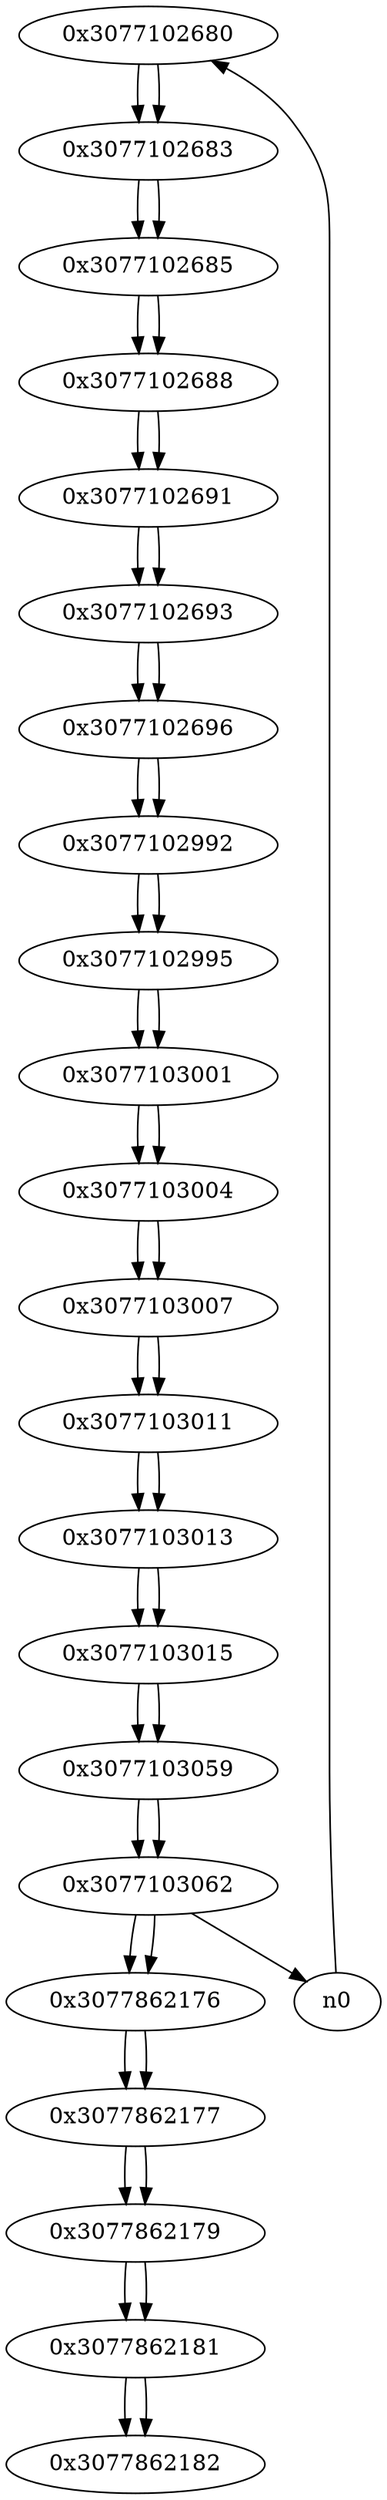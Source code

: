 digraph G{
/* nodes */
  n1 [label="0x3077102680"]
  n2 [label="0x3077102683"]
  n3 [label="0x3077102685"]
  n4 [label="0x3077102688"]
  n5 [label="0x3077102691"]
  n6 [label="0x3077102693"]
  n7 [label="0x3077102696"]
  n8 [label="0x3077102992"]
  n9 [label="0x3077102995"]
  n10 [label="0x3077103001"]
  n11 [label="0x3077103004"]
  n12 [label="0x3077103007"]
  n13 [label="0x3077103011"]
  n14 [label="0x3077103013"]
  n15 [label="0x3077103015"]
  n16 [label="0x3077103059"]
  n17 [label="0x3077103062"]
  n18 [label="0x3077862176"]
  n19 [label="0x3077862177"]
  n20 [label="0x3077862179"]
  n21 [label="0x3077862181"]
  n22 [label="0x3077862182"]
/* edges */
n1 -> n2;
n0 -> n1;
n2 -> n3;
n1 -> n2;
n3 -> n4;
n2 -> n3;
n4 -> n5;
n3 -> n4;
n5 -> n6;
n4 -> n5;
n6 -> n7;
n5 -> n6;
n7 -> n8;
n6 -> n7;
n8 -> n9;
n7 -> n8;
n9 -> n10;
n8 -> n9;
n10 -> n11;
n9 -> n10;
n11 -> n12;
n10 -> n11;
n12 -> n13;
n11 -> n12;
n13 -> n14;
n12 -> n13;
n14 -> n15;
n13 -> n14;
n15 -> n16;
n14 -> n15;
n16 -> n17;
n15 -> n16;
n17 -> n0;
n17 -> n18;
n16 -> n17;
n18 -> n19;
n17 -> n18;
n19 -> n20;
n18 -> n19;
n20 -> n21;
n19 -> n20;
n21 -> n22;
n20 -> n21;
n21 -> n22;
}
